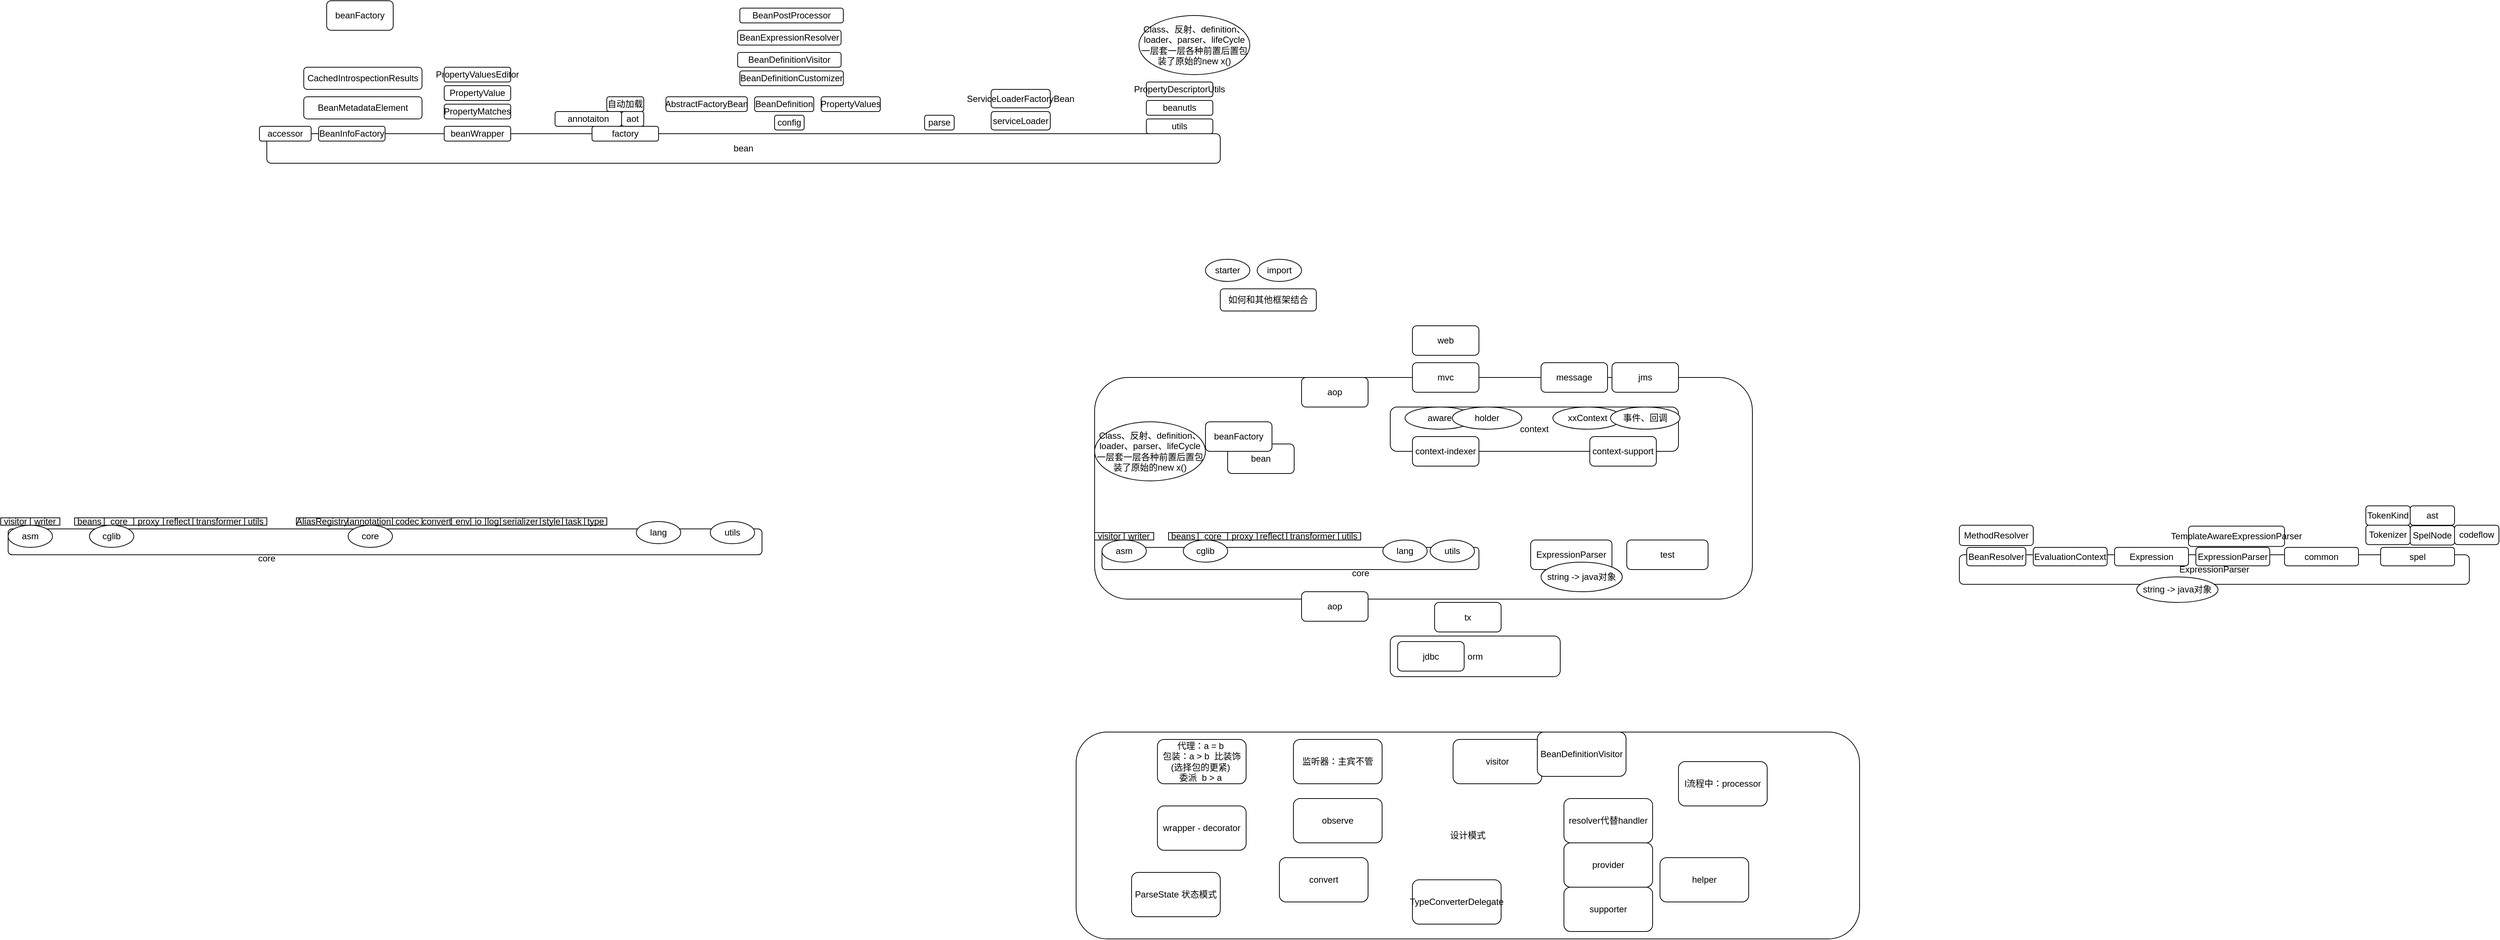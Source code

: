 <mxfile version="21.2.3" type="github">
  <diagram name="第 1 页" id="NtwjsM_fb3mV0uxdRXDD">
    <mxGraphModel dx="3247" dy="2060" grid="1" gridSize="10" guides="1" tooltips="1" connect="1" arrows="1" fold="1" page="1" pageScale="1" pageWidth="827" pageHeight="1169" math="0" shadow="0">
      <root>
        <mxCell id="0" />
        <mxCell id="1" parent="0" />
        <mxCell id="8DVjuy1b9_jXpODUJ3VI-22" value="设计模式" style="rounded=1;whiteSpace=wrap;html=1;" parent="1" vertex="1">
          <mxGeometry x="-185" y="720" width="1060" height="280" as="geometry" />
        </mxCell>
        <mxCell id="8DVjuy1b9_jXpODUJ3VI-24" value="" style="rounded=1;whiteSpace=wrap;html=1;" parent="1" vertex="1">
          <mxGeometry x="-160" y="240" width="890" height="300" as="geometry" />
        </mxCell>
        <mxCell id="8DVjuy1b9_jXpODUJ3VI-13" value="orm" style="rounded=1;whiteSpace=wrap;html=1;" parent="1" vertex="1">
          <mxGeometry x="240" y="590" width="230" height="55" as="geometry" />
        </mxCell>
        <mxCell id="8DVjuy1b9_jXpODUJ3VI-1" value="bean" style="rounded=1;whiteSpace=wrap;html=1;" parent="1" vertex="1">
          <mxGeometry x="20" y="330" width="90" height="40" as="geometry" />
        </mxCell>
        <mxCell id="8DVjuy1b9_jXpODUJ3VI-2" value="beanFactory" style="rounded=1;whiteSpace=wrap;html=1;" parent="1" vertex="1">
          <mxGeometry x="-10" y="300" width="90" height="40" as="geometry" />
        </mxCell>
        <mxCell id="8DVjuy1b9_jXpODUJ3VI-3" value="context" style="rounded=1;whiteSpace=wrap;html=1;" parent="1" vertex="1">
          <mxGeometry x="240" y="280" width="390" height="60" as="geometry" />
        </mxCell>
        <mxCell id="8DVjuy1b9_jXpODUJ3VI-4" value="context-indexer" style="rounded=1;whiteSpace=wrap;html=1;" parent="1" vertex="1">
          <mxGeometry x="270" y="320" width="90" height="40" as="geometry" />
        </mxCell>
        <mxCell id="8DVjuy1b9_jXpODUJ3VI-7" value="context-support" style="rounded=1;whiteSpace=wrap;html=1;" parent="1" vertex="1">
          <mxGeometry x="510" y="320" width="90" height="40" as="geometry" />
        </mxCell>
        <mxCell id="8DVjuy1b9_jXpODUJ3VI-8" value="" style="rounded=1;whiteSpace=wrap;html=1;" parent="1" vertex="1">
          <mxGeometry x="-150" y="470" width="510" height="30" as="geometry" />
        </mxCell>
        <mxCell id="8DVjuy1b9_jXpODUJ3VI-9" value="ExpressionParser" style="rounded=1;whiteSpace=wrap;html=1;" parent="1" vertex="1">
          <mxGeometry x="430" y="460" width="110" height="40" as="geometry" />
        </mxCell>
        <mxCell id="8DVjuy1b9_jXpODUJ3VI-10" value="jdbc" style="rounded=1;whiteSpace=wrap;html=1;" parent="1" vertex="1">
          <mxGeometry x="250" y="597.5" width="90" height="40" as="geometry" />
        </mxCell>
        <mxCell id="8DVjuy1b9_jXpODUJ3VI-11" value="jms" style="rounded=1;whiteSpace=wrap;html=1;" parent="1" vertex="1">
          <mxGeometry x="540" y="220" width="90" height="40" as="geometry" />
        </mxCell>
        <mxCell id="8DVjuy1b9_jXpODUJ3VI-12" value="message" style="rounded=1;whiteSpace=wrap;html=1;" parent="1" vertex="1">
          <mxGeometry x="444" y="220" width="90" height="40" as="geometry" />
        </mxCell>
        <mxCell id="8DVjuy1b9_jXpODUJ3VI-14" value="mvc" style="rounded=1;whiteSpace=wrap;html=1;" parent="1" vertex="1">
          <mxGeometry x="270" y="220" width="90" height="40" as="geometry" />
        </mxCell>
        <mxCell id="8DVjuy1b9_jXpODUJ3VI-16" value="test" style="rounded=1;whiteSpace=wrap;html=1;" parent="1" vertex="1">
          <mxGeometry x="560" y="460" width="110" height="40" as="geometry" />
        </mxCell>
        <mxCell id="8DVjuy1b9_jXpODUJ3VI-17" value="tx" style="rounded=1;whiteSpace=wrap;html=1;" parent="1" vertex="1">
          <mxGeometry x="300" y="544.5" width="90" height="40" as="geometry" />
        </mxCell>
        <mxCell id="8DVjuy1b9_jXpODUJ3VI-18" value="web" style="rounded=1;whiteSpace=wrap;html=1;" parent="1" vertex="1">
          <mxGeometry x="270" y="170" width="90" height="40" as="geometry" />
        </mxCell>
        <mxCell id="8DVjuy1b9_jXpODUJ3VI-19" value="aop" style="rounded=1;whiteSpace=wrap;html=1;" parent="1" vertex="1">
          <mxGeometry x="120" y="240" width="90" height="40" as="geometry" />
        </mxCell>
        <mxCell id="8DVjuy1b9_jXpODUJ3VI-20" value="aop" style="rounded=1;whiteSpace=wrap;html=1;" parent="1" vertex="1">
          <mxGeometry x="120" y="530" width="90" height="40" as="geometry" />
        </mxCell>
        <mxCell id="8DVjuy1b9_jXpODUJ3VI-21" value="代理：a = b&amp;nbsp;&lt;br&gt;包装：a &amp;gt; b&amp;nbsp; 比装饰(选择包的更紧)&amp;nbsp;&lt;br&gt;委派&amp;nbsp; b &amp;gt; a&amp;nbsp;" style="rounded=1;whiteSpace=wrap;html=1;" parent="1" vertex="1">
          <mxGeometry x="-75" y="730" width="120" height="60" as="geometry" />
        </mxCell>
        <mxCell id="8DVjuy1b9_jXpODUJ3VI-23" value="监听器：主宾不管" style="rounded=1;whiteSpace=wrap;html=1;" parent="1" vertex="1">
          <mxGeometry x="109" y="730" width="120" height="60" as="geometry" />
        </mxCell>
        <mxCell id="8DVjuy1b9_jXpODUJ3VI-25" value="visitor" style="rounded=1;whiteSpace=wrap;html=1;" parent="1" vertex="1">
          <mxGeometry x="325" y="730" width="120" height="60" as="geometry" />
        </mxCell>
        <mxCell id="8DVjuy1b9_jXpODUJ3VI-26" value="wrapper - decorator" style="rounded=1;whiteSpace=wrap;html=1;" parent="1" vertex="1">
          <mxGeometry x="-75" y="820" width="120" height="60" as="geometry" />
        </mxCell>
        <mxCell id="8DVjuy1b9_jXpODUJ3VI-27" value="observe" style="rounded=1;whiteSpace=wrap;html=1;" parent="1" vertex="1">
          <mxGeometry x="109" y="810" width="120" height="60" as="geometry" />
        </mxCell>
        <mxCell id="8DVjuy1b9_jXpODUJ3VI-28" value="convert" style="rounded=1;whiteSpace=wrap;html=1;" parent="1" vertex="1">
          <mxGeometry x="90" y="890" width="120" height="60" as="geometry" />
        </mxCell>
        <mxCell id="8DVjuy1b9_jXpODUJ3VI-29" value="supporter" style="rounded=1;whiteSpace=wrap;html=1;" parent="1" vertex="1">
          <mxGeometry x="475" y="930" width="120" height="60" as="geometry" />
        </mxCell>
        <mxCell id="8DVjuy1b9_jXpODUJ3VI-30" value="provider" style="rounded=1;whiteSpace=wrap;html=1;" parent="1" vertex="1">
          <mxGeometry x="475" y="870" width="120" height="60" as="geometry" />
        </mxCell>
        <mxCell id="IgkVl0Ok6L5CEyOmN0SB-1" value="string -&amp;gt; java对象" style="ellipse;whiteSpace=wrap;html=1;" parent="1" vertex="1">
          <mxGeometry x="444" y="490" width="110" height="40" as="geometry" />
        </mxCell>
        <mxCell id="IgkVl0Ok6L5CEyOmN0SB-2" value="aware" style="ellipse;whiteSpace=wrap;html=1;" parent="1" vertex="1">
          <mxGeometry x="260" y="280" width="94" height="30" as="geometry" />
        </mxCell>
        <mxCell id="IgkVl0Ok6L5CEyOmN0SB-3" value="holder" style="ellipse;whiteSpace=wrap;html=1;" parent="1" vertex="1">
          <mxGeometry x="324" y="280" width="94" height="30" as="geometry" />
        </mxCell>
        <mxCell id="IgkVl0Ok6L5CEyOmN0SB-4" value="xxContext" style="ellipse;whiteSpace=wrap;html=1;" parent="1" vertex="1">
          <mxGeometry x="460" y="280" width="94" height="30" as="geometry" />
        </mxCell>
        <mxCell id="IgkVl0Ok6L5CEyOmN0SB-5" value="事件、回调" style="ellipse;whiteSpace=wrap;html=1;" parent="1" vertex="1">
          <mxGeometry x="538" y="280" width="94" height="30" as="geometry" />
        </mxCell>
        <mxCell id="IgkVl0Ok6L5CEyOmN0SB-6" value="Class、反射、definition、loader、parser、lifeCycle一层套一层各种前置后置包装了原始的new x()" style="ellipse;whiteSpace=wrap;html=1;" parent="1" vertex="1">
          <mxGeometry x="-160" y="300" width="150" height="80" as="geometry" />
        </mxCell>
        <mxCell id="6bYrUJhqg-hXXueT0Fsd-1" value="asm" style="ellipse;whiteSpace=wrap;html=1;" parent="1" vertex="1">
          <mxGeometry x="-150" y="460" width="60" height="30" as="geometry" />
        </mxCell>
        <mxCell id="6bYrUJhqg-hXXueT0Fsd-2" value="cglib" style="ellipse;whiteSpace=wrap;html=1;" parent="1" vertex="1">
          <mxGeometry x="-40" y="460" width="60" height="30" as="geometry" />
        </mxCell>
        <mxCell id="6bYrUJhqg-hXXueT0Fsd-3" value="starter" style="ellipse;whiteSpace=wrap;html=1;" parent="1" vertex="1">
          <mxGeometry x="-10" y="80" width="60" height="30" as="geometry" />
        </mxCell>
        <mxCell id="6bYrUJhqg-hXXueT0Fsd-4" value="lang" style="ellipse;whiteSpace=wrap;html=1;" parent="1" vertex="1">
          <mxGeometry x="230" y="460" width="60" height="30" as="geometry" />
        </mxCell>
        <mxCell id="6bYrUJhqg-hXXueT0Fsd-5" value="utils" style="ellipse;whiteSpace=wrap;html=1;" parent="1" vertex="1">
          <mxGeometry x="294" y="460" width="60" height="30" as="geometry" />
        </mxCell>
        <mxCell id="6bYrUJhqg-hXXueT0Fsd-7" value="core" style="text;html=1;strokeColor=none;fillColor=none;align=center;verticalAlign=middle;whiteSpace=wrap;rounded=0;" parent="1" vertex="1">
          <mxGeometry x="170" y="490" width="60" height="30" as="geometry" />
        </mxCell>
        <mxCell id="C8vnqu5Hma9AOiLz9f1y-1" value="visitor" style="rounded=0;whiteSpace=wrap;html=1;" parent="1" vertex="1">
          <mxGeometry x="-160" y="450" width="40" height="10" as="geometry" />
        </mxCell>
        <mxCell id="C8vnqu5Hma9AOiLz9f1y-2" value="writer" style="rounded=0;whiteSpace=wrap;html=1;" parent="1" vertex="1">
          <mxGeometry x="-120" y="450" width="40" height="10" as="geometry" />
        </mxCell>
        <mxCell id="C8vnqu5Hma9AOiLz9f1y-3" value="beans" style="rounded=0;whiteSpace=wrap;html=1;" parent="1" vertex="1">
          <mxGeometry x="-60" y="450" width="40" height="10" as="geometry" />
        </mxCell>
        <mxCell id="C8vnqu5Hma9AOiLz9f1y-4" value="core" style="rounded=0;whiteSpace=wrap;html=1;" parent="1" vertex="1">
          <mxGeometry x="-20" y="450" width="40" height="10" as="geometry" />
        </mxCell>
        <mxCell id="C8vnqu5Hma9AOiLz9f1y-5" value="proxy" style="rounded=0;whiteSpace=wrap;html=1;" parent="1" vertex="1">
          <mxGeometry x="20" y="450" width="40" height="10" as="geometry" />
        </mxCell>
        <mxCell id="C8vnqu5Hma9AOiLz9f1y-6" value="reflect" style="rounded=0;whiteSpace=wrap;html=1;" parent="1" vertex="1">
          <mxGeometry x="60" y="450" width="40" height="10" as="geometry" />
        </mxCell>
        <mxCell id="C8vnqu5Hma9AOiLz9f1y-7" value="transformer" style="rounded=0;whiteSpace=wrap;html=1;" parent="1" vertex="1">
          <mxGeometry x="100" y="450" width="70" height="10" as="geometry" />
        </mxCell>
        <mxCell id="C8vnqu5Hma9AOiLz9f1y-8" value="utils" style="rounded=0;whiteSpace=wrap;html=1;" parent="1" vertex="1">
          <mxGeometry x="170" y="450" width="30" height="10" as="geometry" />
        </mxCell>
        <mxCell id="C8vnqu5Hma9AOiLz9f1y-9" value="" style="rounded=1;whiteSpace=wrap;html=1;" parent="1" vertex="1">
          <mxGeometry x="-1630" y="445" width="1020" height="35" as="geometry" />
        </mxCell>
        <mxCell id="C8vnqu5Hma9AOiLz9f1y-10" value="asm" style="ellipse;whiteSpace=wrap;html=1;" parent="1" vertex="1">
          <mxGeometry x="-1630" y="440" width="60" height="30" as="geometry" />
        </mxCell>
        <mxCell id="C8vnqu5Hma9AOiLz9f1y-11" value="cglib" style="ellipse;whiteSpace=wrap;html=1;" parent="1" vertex="1">
          <mxGeometry x="-1520" y="440" width="60" height="30" as="geometry" />
        </mxCell>
        <mxCell id="C8vnqu5Hma9AOiLz9f1y-12" value="core" style="ellipse;whiteSpace=wrap;html=1;" parent="1" vertex="1">
          <mxGeometry x="-1170" y="440" width="60" height="30" as="geometry" />
        </mxCell>
        <mxCell id="C8vnqu5Hma9AOiLz9f1y-13" value="lang" style="ellipse;whiteSpace=wrap;html=1;" parent="1" vertex="1">
          <mxGeometry x="-780" y="435" width="60" height="30" as="geometry" />
        </mxCell>
        <mxCell id="C8vnqu5Hma9AOiLz9f1y-14" value="utils" style="ellipse;whiteSpace=wrap;html=1;" parent="1" vertex="1">
          <mxGeometry x="-680" y="435" width="60" height="30" as="geometry" />
        </mxCell>
        <mxCell id="C8vnqu5Hma9AOiLz9f1y-15" value="core" style="text;html=1;strokeColor=none;fillColor=none;align=center;verticalAlign=middle;whiteSpace=wrap;rounded=0;" parent="1" vertex="1">
          <mxGeometry x="-1310" y="470" width="60" height="30" as="geometry" />
        </mxCell>
        <mxCell id="C8vnqu5Hma9AOiLz9f1y-16" value="visitor" style="rounded=0;whiteSpace=wrap;html=1;" parent="1" vertex="1">
          <mxGeometry x="-1640" y="430" width="40" height="10" as="geometry" />
        </mxCell>
        <mxCell id="C8vnqu5Hma9AOiLz9f1y-17" value="writer" style="rounded=0;whiteSpace=wrap;html=1;" parent="1" vertex="1">
          <mxGeometry x="-1600" y="430" width="40" height="10" as="geometry" />
        </mxCell>
        <mxCell id="C8vnqu5Hma9AOiLz9f1y-18" value="beans" style="rounded=0;whiteSpace=wrap;html=1;" parent="1" vertex="1">
          <mxGeometry x="-1540" y="430" width="40" height="10" as="geometry" />
        </mxCell>
        <mxCell id="C8vnqu5Hma9AOiLz9f1y-19" value="core" style="rounded=0;whiteSpace=wrap;html=1;" parent="1" vertex="1">
          <mxGeometry x="-1500" y="430" width="40" height="10" as="geometry" />
        </mxCell>
        <mxCell id="C8vnqu5Hma9AOiLz9f1y-20" value="proxy" style="rounded=0;whiteSpace=wrap;html=1;" parent="1" vertex="1">
          <mxGeometry x="-1460" y="430" width="40" height="10" as="geometry" />
        </mxCell>
        <mxCell id="C8vnqu5Hma9AOiLz9f1y-21" value="reflect" style="rounded=0;whiteSpace=wrap;html=1;" parent="1" vertex="1">
          <mxGeometry x="-1420" y="430" width="40" height="10" as="geometry" />
        </mxCell>
        <mxCell id="C8vnqu5Hma9AOiLz9f1y-22" value="transformer" style="rounded=0;whiteSpace=wrap;html=1;" parent="1" vertex="1">
          <mxGeometry x="-1380" y="430" width="70" height="10" as="geometry" />
        </mxCell>
        <mxCell id="C8vnqu5Hma9AOiLz9f1y-23" value="utils" style="rounded=0;whiteSpace=wrap;html=1;" parent="1" vertex="1">
          <mxGeometry x="-1310" y="430" width="30" height="10" as="geometry" />
        </mxCell>
        <mxCell id="lfe7L7_-W3CcYf6JYdEf-1" value="&lt;div class=&quot;lake-content&quot;&gt;AliasRegistry&lt;/div&gt;" style="rounded=0;whiteSpace=wrap;html=1;" vertex="1" parent="1">
          <mxGeometry x="-1240" y="430" width="70" height="10" as="geometry" />
        </mxCell>
        <mxCell id="lfe7L7_-W3CcYf6JYdEf-2" value="&lt;div class=&quot;lake-content&quot;&gt;annotation&lt;/div&gt;" style="rounded=0;whiteSpace=wrap;html=1;" vertex="1" parent="1">
          <mxGeometry x="-1170" y="430" width="60" height="10" as="geometry" />
        </mxCell>
        <mxCell id="lfe7L7_-W3CcYf6JYdEf-4" value="&lt;div class=&quot;lake-content&quot;&gt;codec&lt;/div&gt;" style="rounded=0;whiteSpace=wrap;html=1;" vertex="1" parent="1">
          <mxGeometry x="-1110" y="430" width="40" height="10" as="geometry" />
        </mxCell>
        <mxCell id="lfe7L7_-W3CcYf6JYdEf-5" value="&lt;div class=&quot;lake-content&quot;&gt;convert&lt;/div&gt;" style="rounded=0;whiteSpace=wrap;html=1;" vertex="1" parent="1">
          <mxGeometry x="-1070" y="430" width="40" height="10" as="geometry" />
        </mxCell>
        <mxCell id="lfe7L7_-W3CcYf6JYdEf-6" value="&lt;div class=&quot;lake-content&quot;&gt;env&lt;/div&gt;" style="rounded=0;whiteSpace=wrap;html=1;" vertex="1" parent="1">
          <mxGeometry x="-1030" y="430" width="30" height="10" as="geometry" />
        </mxCell>
        <mxCell id="lfe7L7_-W3CcYf6JYdEf-7" value="&lt;div class=&quot;lake-content&quot;&gt;io&lt;/div&gt;" style="rounded=0;whiteSpace=wrap;html=1;" vertex="1" parent="1">
          <mxGeometry x="-1004" y="430" width="20" height="10" as="geometry" />
        </mxCell>
        <mxCell id="lfe7L7_-W3CcYf6JYdEf-8" value="&lt;div class=&quot;lake-content&quot;&gt;log&lt;/div&gt;" style="rounded=0;whiteSpace=wrap;html=1;" vertex="1" parent="1">
          <mxGeometry x="-984" y="430" width="20" height="10" as="geometry" />
        </mxCell>
        <mxCell id="lfe7L7_-W3CcYf6JYdEf-9" value="&lt;div class=&quot;lake-content&quot;&gt;serializer&lt;/div&gt;" style="rounded=0;whiteSpace=wrap;html=1;" vertex="1" parent="1">
          <mxGeometry x="-964" y="430" width="54" height="10" as="geometry" />
        </mxCell>
        <mxCell id="lfe7L7_-W3CcYf6JYdEf-10" value="&lt;div class=&quot;lake-content&quot;&gt;style&lt;/div&gt;" style="rounded=0;whiteSpace=wrap;html=1;" vertex="1" parent="1">
          <mxGeometry x="-910" y="430" width="30" height="10" as="geometry" />
        </mxCell>
        <mxCell id="lfe7L7_-W3CcYf6JYdEf-11" value="&lt;div class=&quot;lake-content&quot;&gt;task&lt;/div&gt;" style="rounded=0;whiteSpace=wrap;html=1;" vertex="1" parent="1">
          <mxGeometry x="-880" y="430" width="30" height="10" as="geometry" />
        </mxCell>
        <mxCell id="lfe7L7_-W3CcYf6JYdEf-12" value="&lt;div class=&quot;lake-content&quot;&gt;type&lt;/div&gt;" style="rounded=0;whiteSpace=wrap;html=1;" vertex="1" parent="1">
          <mxGeometry x="-850" y="430" width="30" height="10" as="geometry" />
        </mxCell>
        <mxCell id="lfe7L7_-W3CcYf6JYdEf-14" value="ExpressionParser" style="rounded=1;whiteSpace=wrap;html=1;" vertex="1" parent="1">
          <mxGeometry x="1010" y="480" width="690" height="40" as="geometry" />
        </mxCell>
        <mxCell id="lfe7L7_-W3CcYf6JYdEf-15" value="string -&amp;gt; java对象" style="ellipse;whiteSpace=wrap;html=1;" vertex="1" parent="1">
          <mxGeometry x="1250" y="510" width="110" height="34.5" as="geometry" />
        </mxCell>
        <mxCell id="lfe7L7_-W3CcYf6JYdEf-16" value="BeanResolver" style="rounded=1;whiteSpace=wrap;html=1;" vertex="1" parent="1">
          <mxGeometry x="1020" y="470" width="80" height="25" as="geometry" />
        </mxCell>
        <mxCell id="lfe7L7_-W3CcYf6JYdEf-17" value="EvaluationContext" style="rounded=1;whiteSpace=wrap;html=1;" vertex="1" parent="1">
          <mxGeometry x="1110" y="470" width="100" height="25" as="geometry" />
        </mxCell>
        <mxCell id="lfe7L7_-W3CcYf6JYdEf-18" value="Expression" style="rounded=1;whiteSpace=wrap;html=1;" vertex="1" parent="1">
          <mxGeometry x="1220" y="470" width="100" height="25" as="geometry" />
        </mxCell>
        <mxCell id="lfe7L7_-W3CcYf6JYdEf-19" value="ExpressionParser" style="rounded=1;whiteSpace=wrap;html=1;" vertex="1" parent="1">
          <mxGeometry x="1330" y="470" width="100" height="25" as="geometry" />
        </mxCell>
        <mxCell id="lfe7L7_-W3CcYf6JYdEf-20" value="MethodResolver" style="rounded=1;whiteSpace=wrap;html=1;" vertex="1" parent="1">
          <mxGeometry x="1010" y="440" width="100" height="27.5" as="geometry" />
        </mxCell>
        <mxCell id="lfe7L7_-W3CcYf6JYdEf-21" value="common" style="rounded=1;whiteSpace=wrap;html=1;" vertex="1" parent="1">
          <mxGeometry x="1450" y="470" width="100" height="25" as="geometry" />
        </mxCell>
        <mxCell id="lfe7L7_-W3CcYf6JYdEf-22" value="TemplateAwareExpressionParser" style="rounded=1;whiteSpace=wrap;html=1;" vertex="1" parent="1">
          <mxGeometry x="1320" y="441.25" width="130" height="27.5" as="geometry" />
        </mxCell>
        <mxCell id="lfe7L7_-W3CcYf6JYdEf-23" value="spel" style="rounded=1;whiteSpace=wrap;html=1;" vertex="1" parent="1">
          <mxGeometry x="1580" y="470" width="100" height="25" as="geometry" />
        </mxCell>
        <mxCell id="lfe7L7_-W3CcYf6JYdEf-24" value="Tokenizer" style="rounded=1;whiteSpace=wrap;html=1;" vertex="1" parent="1">
          <mxGeometry x="1560" y="440" width="60" height="26.25" as="geometry" />
        </mxCell>
        <mxCell id="lfe7L7_-W3CcYf6JYdEf-25" value="TokenKind" style="rounded=1;whiteSpace=wrap;html=1;" vertex="1" parent="1">
          <mxGeometry x="1560" y="413.75" width="60" height="26.25" as="geometry" />
        </mxCell>
        <mxCell id="lfe7L7_-W3CcYf6JYdEf-26" value="SpelNode" style="rounded=1;whiteSpace=wrap;html=1;" vertex="1" parent="1">
          <mxGeometry x="1620" y="440.63" width="60" height="26.25" as="geometry" />
        </mxCell>
        <mxCell id="lfe7L7_-W3CcYf6JYdEf-27" value="ast" style="rounded=1;whiteSpace=wrap;html=1;" vertex="1" parent="1">
          <mxGeometry x="1620" y="413.75" width="60" height="26.25" as="geometry" />
        </mxCell>
        <mxCell id="lfe7L7_-W3CcYf6JYdEf-28" value="codeflow" style="rounded=1;whiteSpace=wrap;html=1;" vertex="1" parent="1">
          <mxGeometry x="1680" y="440" width="60" height="26.25" as="geometry" />
        </mxCell>
        <mxCell id="lfe7L7_-W3CcYf6JYdEf-31" value="helper" style="rounded=1;whiteSpace=wrap;html=1;" vertex="1" parent="1">
          <mxGeometry x="605" y="890" width="120" height="60" as="geometry" />
        </mxCell>
        <mxCell id="lfe7L7_-W3CcYf6JYdEf-32" value="resolver代替handler" style="rounded=1;whiteSpace=wrap;html=1;" vertex="1" parent="1">
          <mxGeometry x="475" y="810" width="120" height="60" as="geometry" />
        </mxCell>
        <mxCell id="lfe7L7_-W3CcYf6JYdEf-33" value="bean" style="rounded=1;whiteSpace=wrap;html=1;" vertex="1" parent="1">
          <mxGeometry x="-1280" y="-90" width="1290" height="40" as="geometry" />
        </mxCell>
        <mxCell id="lfe7L7_-W3CcYf6JYdEf-34" value="accessor" style="rounded=1;whiteSpace=wrap;html=1;" vertex="1" parent="1">
          <mxGeometry x="-1290" y="-100" width="70" height="20" as="geometry" />
        </mxCell>
        <mxCell id="lfe7L7_-W3CcYf6JYdEf-35" value="Class、反射、definition、loader、parser、lifeCycle一层套一层各种前置后置包装了原始的new x()" style="ellipse;whiteSpace=wrap;html=1;" vertex="1" parent="1">
          <mxGeometry x="-100" y="-250" width="150" height="80" as="geometry" />
        </mxCell>
        <mxCell id="lfe7L7_-W3CcYf6JYdEf-36" value="beanFactory" style="rounded=1;whiteSpace=wrap;html=1;" vertex="1" parent="1">
          <mxGeometry x="-1199" y="-270" width="90" height="40" as="geometry" />
        </mxCell>
        <mxCell id="lfe7L7_-W3CcYf6JYdEf-37" value="BeanInfoFactory" style="rounded=1;whiteSpace=wrap;html=1;" vertex="1" parent="1">
          <mxGeometry x="-1210" y="-100" width="90" height="20" as="geometry" />
        </mxCell>
        <mxCell id="lfe7L7_-W3CcYf6JYdEf-38" value="如何和其他框架结合" style="rounded=1;whiteSpace=wrap;html=1;" vertex="1" parent="1">
          <mxGeometry x="10" y="120" width="130" height="30" as="geometry" />
        </mxCell>
        <mxCell id="lfe7L7_-W3CcYf6JYdEf-39" value="import" style="ellipse;whiteSpace=wrap;html=1;" vertex="1" parent="1">
          <mxGeometry x="60" y="80" width="60" height="30" as="geometry" />
        </mxCell>
        <mxCell id="lfe7L7_-W3CcYf6JYdEf-40" value="BeanMetadataElement" style="rounded=1;whiteSpace=wrap;html=1;" vertex="1" parent="1">
          <mxGeometry x="-1230" y="-140" width="160" height="30" as="geometry" />
        </mxCell>
        <mxCell id="lfe7L7_-W3CcYf6JYdEf-41" value="utils" style="rounded=1;whiteSpace=wrap;html=1;" vertex="1" parent="1">
          <mxGeometry x="-90" y="-110" width="90" height="20" as="geometry" />
        </mxCell>
        <mxCell id="lfe7L7_-W3CcYf6JYdEf-42" value="beanutls" style="rounded=1;whiteSpace=wrap;html=1;" vertex="1" parent="1">
          <mxGeometry x="-90" y="-135" width="90" height="20" as="geometry" />
        </mxCell>
        <mxCell id="lfe7L7_-W3CcYf6JYdEf-43" value="beanWrapper" style="rounded=1;whiteSpace=wrap;html=1;" vertex="1" parent="1">
          <mxGeometry x="-1040" y="-100" width="90" height="20" as="geometry" />
        </mxCell>
        <mxCell id="lfe7L7_-W3CcYf6JYdEf-44" value="CachedIntrospectionResults" style="rounded=1;whiteSpace=wrap;html=1;" vertex="1" parent="1">
          <mxGeometry x="-1230" y="-180" width="160" height="30" as="geometry" />
        </mxCell>
        <mxCell id="lfe7L7_-W3CcYf6JYdEf-45" value="PropertyDescriptorUtils" style="rounded=1;whiteSpace=wrap;html=1;" vertex="1" parent="1">
          <mxGeometry x="-90" y="-160" width="90" height="20" as="geometry" />
        </mxCell>
        <mxCell id="lfe7L7_-W3CcYf6JYdEf-46" value="PropertyMatches" style="rounded=1;whiteSpace=wrap;html=1;" vertex="1" parent="1">
          <mxGeometry x="-1040" y="-130" width="90" height="20" as="geometry" />
        </mxCell>
        <mxCell id="lfe7L7_-W3CcYf6JYdEf-47" value="PropertyValue" style="rounded=1;whiteSpace=wrap;html=1;" vertex="1" parent="1">
          <mxGeometry x="-1040" y="-155" width="90" height="20" as="geometry" />
        </mxCell>
        <mxCell id="lfe7L7_-W3CcYf6JYdEf-48" value="PropertyValuesEditor" style="rounded=1;whiteSpace=wrap;html=1;" vertex="1" parent="1">
          <mxGeometry x="-1040" y="-180" width="90" height="20" as="geometry" />
        </mxCell>
        <mxCell id="lfe7L7_-W3CcYf6JYdEf-49" value="factory" style="rounded=1;whiteSpace=wrap;html=1;" vertex="1" parent="1">
          <mxGeometry x="-840" y="-100" width="90" height="20" as="geometry" />
        </mxCell>
        <mxCell id="lfe7L7_-W3CcYf6JYdEf-50" value="annotaiton" style="rounded=1;whiteSpace=wrap;html=1;" vertex="1" parent="1">
          <mxGeometry x="-890" y="-120" width="90" height="20" as="geometry" />
        </mxCell>
        <mxCell id="lfe7L7_-W3CcYf6JYdEf-51" value="l流程中：processor" style="rounded=1;whiteSpace=wrap;html=1;" vertex="1" parent="1">
          <mxGeometry x="630" y="760" width="120" height="60" as="geometry" />
        </mxCell>
        <mxCell id="lfe7L7_-W3CcYf6JYdEf-52" value="aot" style="rounded=1;whiteSpace=wrap;html=1;" vertex="1" parent="1">
          <mxGeometry x="-800" y="-120" width="30" height="20" as="geometry" />
        </mxCell>
        <mxCell id="lfe7L7_-W3CcYf6JYdEf-53" value="config" style="rounded=1;whiteSpace=wrap;html=1;" vertex="1" parent="1">
          <mxGeometry x="-593" y="-115" width="40" height="20" as="geometry" />
        </mxCell>
        <mxCell id="lfe7L7_-W3CcYf6JYdEf-55" value="AbstractFactoryBean" style="rounded=1;whiteSpace=wrap;html=1;" vertex="1" parent="1">
          <mxGeometry x="-740" y="-140" width="110" height="20" as="geometry" />
        </mxCell>
        <mxCell id="lfe7L7_-W3CcYf6JYdEf-56" value="自动加载" style="rounded=1;whiteSpace=wrap;html=1;" vertex="1" parent="1">
          <mxGeometry x="-820" y="-140" width="50" height="20" as="geometry" />
        </mxCell>
        <mxCell id="lfe7L7_-W3CcYf6JYdEf-57" value="BeanDefinition" style="rounded=1;whiteSpace=wrap;html=1;" vertex="1" parent="1">
          <mxGeometry x="-620" y="-140" width="80" height="20" as="geometry" />
        </mxCell>
        <mxCell id="lfe7L7_-W3CcYf6JYdEf-59" value="BeanDefinitionCustomizer" style="rounded=1;whiteSpace=wrap;html=1;" vertex="1" parent="1">
          <mxGeometry x="-640" y="-175" width="140" height="20" as="geometry" />
        </mxCell>
        <mxCell id="lfe7L7_-W3CcYf6JYdEf-60" value="BeanDefinitionVisitor" style="rounded=1;whiteSpace=wrap;html=1;" vertex="1" parent="1">
          <mxGeometry x="-643" y="-200" width="140" height="20" as="geometry" />
        </mxCell>
        <mxCell id="lfe7L7_-W3CcYf6JYdEf-61" value="BeanExpressionResolver" style="rounded=1;whiteSpace=wrap;html=1;" vertex="1" parent="1">
          <mxGeometry x="-643" y="-230" width="140" height="20" as="geometry" />
        </mxCell>
        <mxCell id="lfe7L7_-W3CcYf6JYdEf-62" value="BeanPostProcessor" style="rounded=1;whiteSpace=wrap;html=1;" vertex="1" parent="1">
          <mxGeometry x="-640" y="-260" width="140" height="20" as="geometry" />
        </mxCell>
        <mxCell id="lfe7L7_-W3CcYf6JYdEf-63" value="&lt;div class=&quot;lake-content&quot;&gt;TypeConverterDelegate&lt;/div&gt;" style="rounded=1;whiteSpace=wrap;html=1;" vertex="1" parent="1">
          <mxGeometry x="270" y="920" width="120" height="60" as="geometry" />
        </mxCell>
        <mxCell id="lfe7L7_-W3CcYf6JYdEf-64" value="BeanDefinitionVisitor" style="rounded=1;whiteSpace=wrap;html=1;" vertex="1" parent="1">
          <mxGeometry x="439" y="720" width="120" height="60" as="geometry" />
        </mxCell>
        <mxCell id="lfe7L7_-W3CcYf6JYdEf-65" value="PropertyValues" style="rounded=1;whiteSpace=wrap;html=1;" vertex="1" parent="1">
          <mxGeometry x="-530" y="-140" width="80" height="20" as="geometry" />
        </mxCell>
        <mxCell id="lfe7L7_-W3CcYf6JYdEf-67" value="parse" style="rounded=1;whiteSpace=wrap;html=1;" vertex="1" parent="1">
          <mxGeometry x="-390" y="-115" width="40" height="20" as="geometry" />
        </mxCell>
        <mxCell id="lfe7L7_-W3CcYf6JYdEf-68" value="ParseState 状态模式" style="rounded=1;whiteSpace=wrap;html=1;" vertex="1" parent="1">
          <mxGeometry x="-110" y="910" width="120" height="60" as="geometry" />
        </mxCell>
        <mxCell id="lfe7L7_-W3CcYf6JYdEf-69" value="serviceLoader" style="rounded=1;whiteSpace=wrap;html=1;" vertex="1" parent="1">
          <mxGeometry x="-300" y="-120" width="80" height="25" as="geometry" />
        </mxCell>
        <mxCell id="lfe7L7_-W3CcYf6JYdEf-70" value="ServiceLoaderFactoryBean" style="rounded=1;whiteSpace=wrap;html=1;" vertex="1" parent="1">
          <mxGeometry x="-300" y="-150" width="80" height="25" as="geometry" />
        </mxCell>
      </root>
    </mxGraphModel>
  </diagram>
</mxfile>
